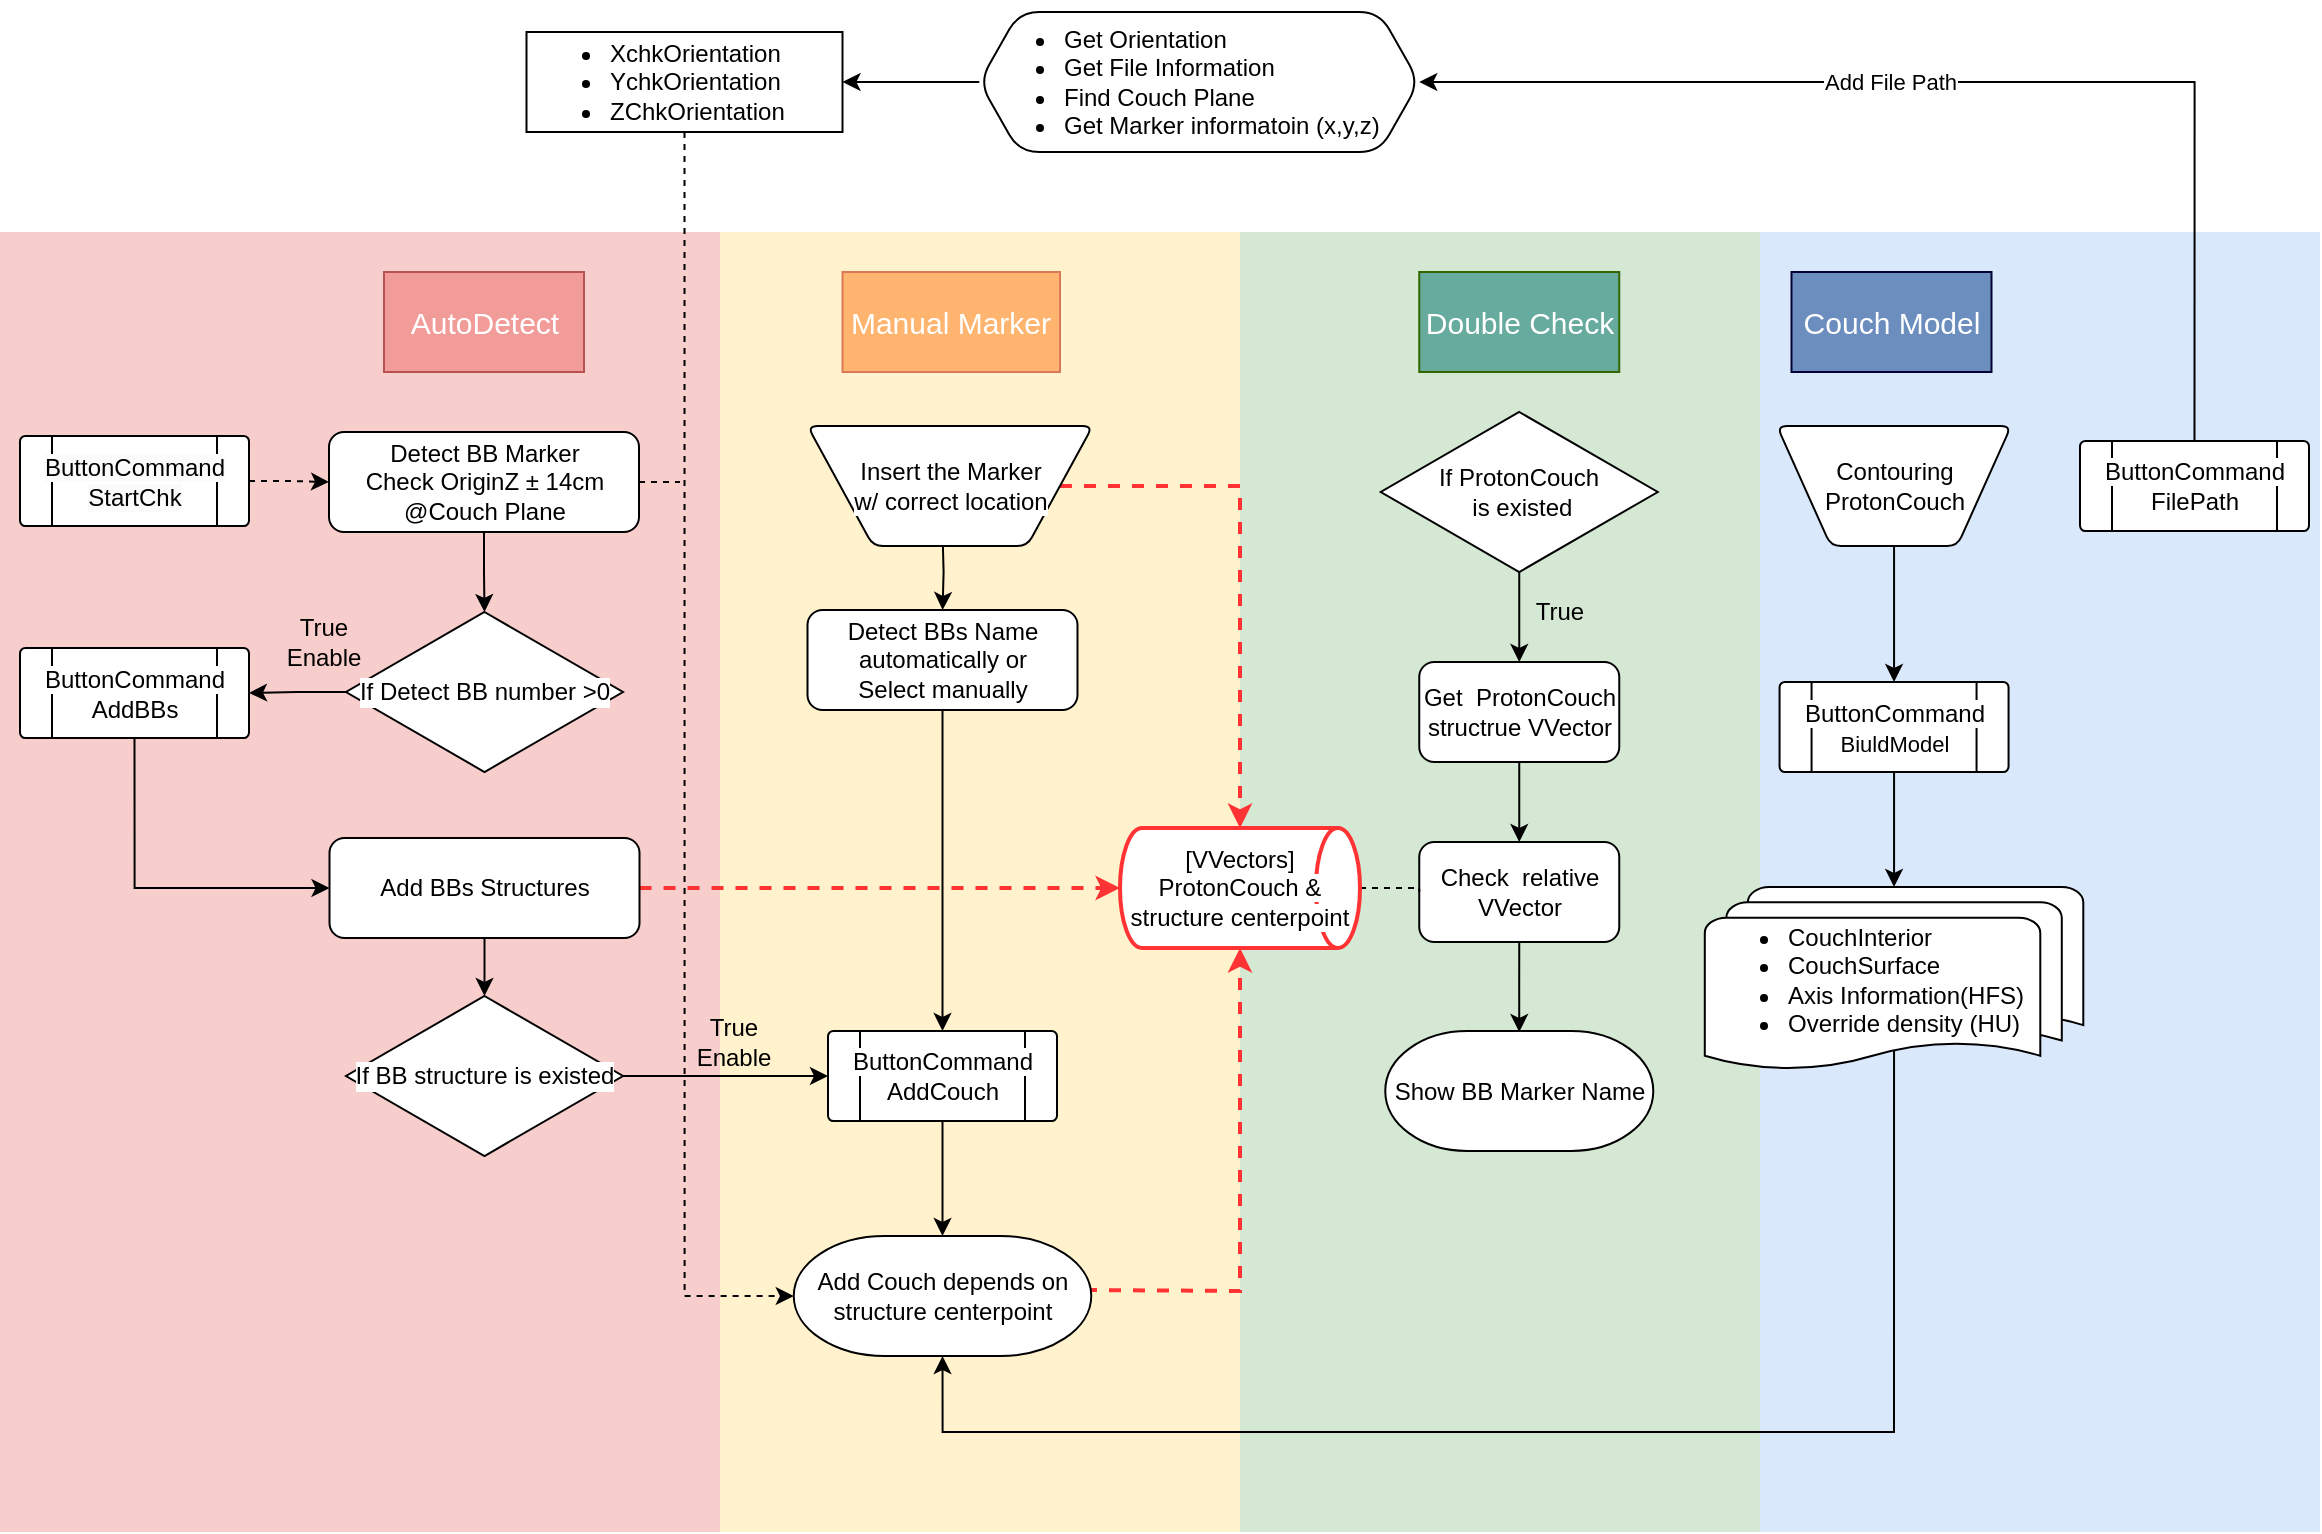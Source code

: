 <mxfile version="21.3.6" type="github">
  <diagram name="第 1 页" id="3PoZT99JLvgC_yYh0iIf">
    <mxGraphModel dx="1003" dy="1070" grid="1" gridSize="10" guides="1" tooltips="1" connect="1" arrows="1" fold="1" page="1" pageScale="1" pageWidth="1169" pageHeight="827" math="0" shadow="0">
      <root>
        <mxCell id="0" />
        <mxCell id="1" parent="0" />
        <mxCell id="DlJTijxT4euHkg5b0cn0-182" value="" style="rounded=0;whiteSpace=wrap;html=1;fillColor=#dae8fc;strokeColor=none;" vertex="1" parent="1">
          <mxGeometry x="880" y="160" width="280" height="650" as="geometry" />
        </mxCell>
        <mxCell id="DlJTijxT4euHkg5b0cn0-181" value="" style="rounded=0;whiteSpace=wrap;html=1;fillColor=#d5e8d4;strokeColor=none;" vertex="1" parent="1">
          <mxGeometry x="620" y="160" width="260" height="650" as="geometry" />
        </mxCell>
        <mxCell id="DlJTijxT4euHkg5b0cn0-180" value="" style="rounded=0;whiteSpace=wrap;html=1;fillColor=#fff2cc;strokeColor=none;" vertex="1" parent="1">
          <mxGeometry x="360" y="160" width="260" height="650" as="geometry" />
        </mxCell>
        <mxCell id="DlJTijxT4euHkg5b0cn0-176" value="" style="rounded=0;whiteSpace=wrap;html=1;fillColor=#f8cecc;strokeColor=none;" vertex="1" parent="1">
          <mxGeometry y="160" width="360" height="650" as="geometry" />
        </mxCell>
        <mxCell id="DlJTijxT4euHkg5b0cn0-192" style="edgeStyle=orthogonalEdgeStyle;rounded=0;orthogonalLoop=1;jettySize=auto;html=1;exitX=0;exitY=0.5;exitDx=0;exitDy=0;entryX=1;entryY=0.5;entryDx=0;entryDy=0;" edge="1" parent="1" source="UUtNP9MRQaCTh92hcmn--1" target="L71xMRWu8lyQpmZ8tHU4-4">
          <mxGeometry relative="1" as="geometry" />
        </mxCell>
        <mxCell id="UUtNP9MRQaCTh92hcmn--1" value="&lt;ul&gt;&lt;li&gt;Get Orientation&lt;/li&gt;&lt;li style=&quot;border-color: var(--border-color);&quot;&gt;Get File Information&lt;/li&gt;&lt;li&gt;Find Couch Plane&lt;/li&gt;&lt;li style=&quot;border-color: var(--border-color);&quot;&gt;Get Marker informatoin (x,y,z)&lt;/li&gt;&lt;/ul&gt;" style="shape=hexagon;perimeter=hexagonPerimeter2;whiteSpace=wrap;html=1;fixedSize=1;rounded=1;align=left;" parent="1" vertex="1">
          <mxGeometry x="489.63" y="50" width="220" height="70" as="geometry" />
        </mxCell>
        <mxCell id="UUtNP9MRQaCTh92hcmn--2" value="AutoDetect" style="rounded=0;html=1;fillColor=#F19C99;strokeColor=#b85450;fontColor=#FFFFFF;fontSize=15;" parent="1" vertex="1">
          <mxGeometry x="192" y="180" width="100" height="50" as="geometry" />
        </mxCell>
        <mxCell id="UUtNP9MRQaCTh92hcmn--3" value="&lt;font color=&quot;#ffffff&quot; style=&quot;font-size: 15px;&quot;&gt;Manual Marker&lt;/font&gt;" style="rounded=0;whiteSpace=wrap;html=1;fillColor=#FFB570;strokeColor=#da7858;" parent="1" vertex="1">
          <mxGeometry x="421.25" y="180" width="108.75" height="50" as="geometry" />
        </mxCell>
        <mxCell id="UUtNP9MRQaCTh92hcmn--4" value="&lt;font color=&quot;#ffffff&quot; style=&quot;font-size: 15px;&quot;&gt;Double Check&lt;/font&gt;" style="rounded=0;whiteSpace=wrap;html=1;fillColor=#67AB9F;strokeColor=#336600;" parent="1" vertex="1">
          <mxGeometry x="709.63" y="180" width="100" height="50" as="geometry" />
        </mxCell>
        <mxCell id="UUtNP9MRQaCTh92hcmn--5" value="&lt;font style=&quot;font-size: 15px;&quot; color=&quot;#ffffff&quot;&gt;Couch Model&lt;/font&gt;" style="rounded=0;whiteSpace=wrap;html=1;fillColor=#6C8EBF;strokeColor=#000033;" parent="1" vertex="1">
          <mxGeometry x="895.75" y="180" width="100" height="50" as="geometry" />
        </mxCell>
        <mxCell id="L71xMRWu8lyQpmZ8tHU4-6" style="edgeStyle=orthogonalEdgeStyle;rounded=0;orthogonalLoop=1;jettySize=auto;html=1;exitX=1;exitY=0.5;exitDx=0;exitDy=0;entryX=0;entryY=0.5;entryDx=0;entryDy=0;dashed=1;" parent="1" source="DlJTijxT4euHkg5b0cn0-157" target="L71xMRWu8lyQpmZ8tHU4-5" edge="1">
          <mxGeometry relative="1" as="geometry">
            <mxPoint x="142" y="285" as="sourcePoint" />
          </mxGeometry>
        </mxCell>
        <mxCell id="DlJTijxT4euHkg5b0cn0-193" style="edgeStyle=orthogonalEdgeStyle;rounded=0;orthogonalLoop=1;jettySize=auto;html=1;exitX=0.5;exitY=1;exitDx=0;exitDy=0;entryX=0;entryY=0.5;entryDx=0;entryDy=0;entryPerimeter=0;dashed=1;" edge="1" parent="1" source="L71xMRWu8lyQpmZ8tHU4-4" target="DlJTijxT4euHkg5b0cn0-186">
          <mxGeometry relative="1" as="geometry" />
        </mxCell>
        <mxCell id="L71xMRWu8lyQpmZ8tHU4-4" value="&lt;ul&gt;&lt;li&gt;XchkOrientation&lt;/li&gt;&lt;li&gt;YchkOrientation&lt;/li&gt;&lt;li&gt;ZChkOrientation&lt;/li&gt;&lt;/ul&gt;" style="rounded=0;whiteSpace=wrap;html=1;absoluteArcSize=1;arcSize=14;strokeWidth=1;align=left;" parent="1" vertex="1">
          <mxGeometry x="263.25" y="60" width="158" height="50" as="geometry" />
        </mxCell>
        <mxCell id="L71xMRWu8lyQpmZ8tHU4-14" style="edgeStyle=orthogonalEdgeStyle;rounded=0;orthogonalLoop=1;jettySize=auto;html=1;exitX=0.5;exitY=1;exitDx=0;exitDy=0;entryX=0.5;entryY=0;entryDx=0;entryDy=0;entryPerimeter=0;" parent="1" source="L71xMRWu8lyQpmZ8tHU4-5" target="L71xMRWu8lyQpmZ8tHU4-8" edge="1">
          <mxGeometry relative="1" as="geometry" />
        </mxCell>
        <mxCell id="DlJTijxT4euHkg5b0cn0-197" style="edgeStyle=orthogonalEdgeStyle;rounded=0;orthogonalLoop=1;jettySize=auto;html=1;exitX=1;exitY=0.5;exitDx=0;exitDy=0;endArrow=none;endFill=0;dashed=1;" edge="1" parent="1" source="L71xMRWu8lyQpmZ8tHU4-5">
          <mxGeometry relative="1" as="geometry">
            <mxPoint x="340" y="284.988" as="targetPoint" />
          </mxGeometry>
        </mxCell>
        <mxCell id="L71xMRWu8lyQpmZ8tHU4-5" value="Detect BB Marker&lt;br&gt;Check OriginZ&amp;nbsp;± 14cm &lt;br&gt;@Couch Plane" style="rounded=1;whiteSpace=wrap;html=1;" parent="1" vertex="1">
          <mxGeometry x="164.5" y="260" width="155" height="50" as="geometry" />
        </mxCell>
        <mxCell id="L71xMRWu8lyQpmZ8tHU4-28" style="edgeStyle=orthogonalEdgeStyle;rounded=0;orthogonalLoop=1;jettySize=auto;html=1;exitX=0.5;exitY=1;exitDx=0;exitDy=0;entryX=0.5;entryY=0;entryDx=0;entryDy=0;entryPerimeter=0;" parent="1" source="L71xMRWu8lyQpmZ8tHU4-7" target="L71xMRWu8lyQpmZ8tHU4-23" edge="1">
          <mxGeometry relative="1" as="geometry" />
        </mxCell>
        <mxCell id="DlJTijxT4euHkg5b0cn0-184" style="edgeStyle=orthogonalEdgeStyle;rounded=0;orthogonalLoop=1;jettySize=auto;html=1;exitX=1;exitY=0.5;exitDx=0;exitDy=0;entryX=0;entryY=0.5;entryDx=0;entryDy=0;dashed=1;entryPerimeter=0;strokeWidth=2;strokeColor=#FF3333;" edge="1" parent="1" source="L71xMRWu8lyQpmZ8tHU4-7" target="DlJTijxT4euHkg5b0cn0-187">
          <mxGeometry relative="1" as="geometry">
            <mxPoint x="560" y="488" as="targetPoint" />
          </mxGeometry>
        </mxCell>
        <mxCell id="L71xMRWu8lyQpmZ8tHU4-7" value="Add BBs Structures" style="rounded=1;whiteSpace=wrap;html=1;" parent="1" vertex="1">
          <mxGeometry x="164.75" y="463" width="155" height="50" as="geometry" />
        </mxCell>
        <mxCell id="L71xMRWu8lyQpmZ8tHU4-10" style="edgeStyle=orthogonalEdgeStyle;rounded=0;orthogonalLoop=1;jettySize=auto;html=1;exitX=0;exitY=0.5;exitDx=0;exitDy=0;exitPerimeter=0;entryX=1;entryY=0.5;entryDx=0;entryDy=0;" parent="1" source="L71xMRWu8lyQpmZ8tHU4-8" target="DlJTijxT4euHkg5b0cn0-158" edge="1">
          <mxGeometry relative="1" as="geometry">
            <mxPoint x="142" y="390" as="targetPoint" />
          </mxGeometry>
        </mxCell>
        <mxCell id="L71xMRWu8lyQpmZ8tHU4-8" value="If Detect BB number &amp;gt;0" style="strokeWidth=1;html=1;shape=mxgraph.flowchart.decision;whiteSpace=wrap;labelBackgroundColor=#FFFFFF;" parent="1" vertex="1">
          <mxGeometry x="173" y="350" width="138.5" height="80" as="geometry" />
        </mxCell>
        <mxCell id="L71xMRWu8lyQpmZ8tHU4-17" style="edgeStyle=orthogonalEdgeStyle;rounded=0;orthogonalLoop=1;jettySize=auto;html=1;exitX=0.5;exitY=1;exitDx=0;exitDy=0;entryX=0;entryY=0.5;entryDx=0;entryDy=0;" parent="1" source="DlJTijxT4euHkg5b0cn0-158" target="L71xMRWu8lyQpmZ8tHU4-7" edge="1">
          <mxGeometry relative="1" as="geometry">
            <mxPoint x="74.5" y="415" as="sourcePoint" />
          </mxGeometry>
        </mxCell>
        <mxCell id="L71xMRWu8lyQpmZ8tHU4-12" value="True&lt;br&gt;Enable" style="text;html=1;strokeColor=none;fillColor=none;align=center;verticalAlign=middle;whiteSpace=wrap;rounded=0;" parent="1" vertex="1">
          <mxGeometry x="132" y="350" width="60" height="30" as="geometry" />
        </mxCell>
        <mxCell id="L71xMRWu8lyQpmZ8tHU4-22" style="edgeStyle=orthogonalEdgeStyle;rounded=0;orthogonalLoop=1;jettySize=auto;html=1;exitX=1;exitY=0.5;exitDx=0;exitDy=0;exitPerimeter=0;entryX=0;entryY=0.5;entryDx=0;entryDy=0;" parent="1" source="L71xMRWu8lyQpmZ8tHU4-23" target="DlJTijxT4euHkg5b0cn0-159" edge="1">
          <mxGeometry relative="1" as="geometry">
            <mxPoint x="409.87" y="582" as="targetPoint" />
          </mxGeometry>
        </mxCell>
        <mxCell id="L71xMRWu8lyQpmZ8tHU4-23" value="If BB structure is existed" style="strokeWidth=1;html=1;shape=mxgraph.flowchart.decision;whiteSpace=wrap;labelBackgroundColor=#FFFFFF;" parent="1" vertex="1">
          <mxGeometry x="173" y="542" width="138.5" height="80" as="geometry" />
        </mxCell>
        <mxCell id="L71xMRWu8lyQpmZ8tHU4-24" style="edgeStyle=orthogonalEdgeStyle;rounded=0;orthogonalLoop=1;jettySize=auto;html=1;exitX=0.5;exitY=1;exitDx=0;exitDy=0;entryX=0.5;entryY=0;entryDx=0;entryDy=0;entryPerimeter=0;" parent="1" source="DlJTijxT4euHkg5b0cn0-159" target="DlJTijxT4euHkg5b0cn0-186" edge="1">
          <mxGeometry relative="1" as="geometry">
            <mxPoint x="471.25" y="606" as="sourcePoint" />
            <mxPoint x="471.25" y="654" as="targetPoint" />
          </mxGeometry>
        </mxCell>
        <mxCell id="L71xMRWu8lyQpmZ8tHU4-27" value="True&lt;br&gt;Enable" style="text;html=1;strokeColor=none;fillColor=none;align=center;verticalAlign=middle;whiteSpace=wrap;rounded=0;" parent="1" vertex="1">
          <mxGeometry x="336.88" y="550" width="60" height="30" as="geometry" />
        </mxCell>
        <mxCell id="DlJTijxT4euHkg5b0cn0-4" style="edgeStyle=orthogonalEdgeStyle;rounded=0;orthogonalLoop=1;jettySize=auto;html=1;exitX=0.5;exitY=1;exitDx=0;exitDy=0;" edge="1" parent="1" target="DlJTijxT4euHkg5b0cn0-3">
          <mxGeometry relative="1" as="geometry">
            <mxPoint x="471.25" y="309" as="sourcePoint" />
          </mxGeometry>
        </mxCell>
        <mxCell id="DlJTijxT4euHkg5b0cn0-6" style="edgeStyle=orthogonalEdgeStyle;rounded=0;orthogonalLoop=1;jettySize=auto;html=1;exitX=0.5;exitY=1;exitDx=0;exitDy=0;entryX=0.5;entryY=0;entryDx=0;entryDy=0;" edge="1" parent="1" source="DlJTijxT4euHkg5b0cn0-3" target="DlJTijxT4euHkg5b0cn0-159">
          <mxGeometry relative="1" as="geometry">
            <mxPoint x="471.25" y="564" as="targetPoint" />
          </mxGeometry>
        </mxCell>
        <mxCell id="DlJTijxT4euHkg5b0cn0-3" value="Detect BBs Name automatically or&lt;br&gt;Select manually" style="rounded=1;whiteSpace=wrap;html=1;" vertex="1" parent="1">
          <mxGeometry x="403.75" y="349" width="135" height="50" as="geometry" />
        </mxCell>
        <mxCell id="DlJTijxT4euHkg5b0cn0-151" style="edgeStyle=orthogonalEdgeStyle;rounded=0;orthogonalLoop=1;jettySize=auto;html=1;exitX=0.5;exitY=1;exitDx=0;exitDy=0;entryX=0.5;entryY=0;entryDx=0;entryDy=0;" edge="1" parent="1" source="DlJTijxT4euHkg5b0cn0-8" target="DlJTijxT4euHkg5b0cn0-10">
          <mxGeometry relative="1" as="geometry" />
        </mxCell>
        <mxCell id="DlJTijxT4euHkg5b0cn0-8" value="Get&amp;nbsp; ProtonCouch structrue VVector" style="rounded=1;whiteSpace=wrap;html=1;" vertex="1" parent="1">
          <mxGeometry x="709.63" y="375" width="100" height="50" as="geometry" />
        </mxCell>
        <mxCell id="DlJTijxT4euHkg5b0cn0-149" style="edgeStyle=orthogonalEdgeStyle;rounded=0;orthogonalLoop=1;jettySize=auto;html=1;exitX=0.5;exitY=1;exitDx=0;exitDy=0;exitPerimeter=0;entryX=0.5;entryY=0;entryDx=0;entryDy=0;" edge="1" parent="1" source="DlJTijxT4euHkg5b0cn0-9" target="DlJTijxT4euHkg5b0cn0-8">
          <mxGeometry relative="1" as="geometry" />
        </mxCell>
        <mxCell id="DlJTijxT4euHkg5b0cn0-9" value="If ProtonCouch&lt;br&gt;&amp;nbsp;is existed" style="strokeWidth=1;html=1;shape=mxgraph.flowchart.decision;whiteSpace=wrap;labelBackgroundColor=#FFFFFF;" vertex="1" parent="1">
          <mxGeometry x="690.38" y="250" width="138.5" height="80" as="geometry" />
        </mxCell>
        <mxCell id="DlJTijxT4euHkg5b0cn0-152" style="edgeStyle=orthogonalEdgeStyle;rounded=0;orthogonalLoop=1;jettySize=auto;html=1;exitX=0.5;exitY=1;exitDx=0;exitDy=0;entryX=0.5;entryY=0;entryDx=0;entryDy=0;" edge="1" parent="1" source="DlJTijxT4euHkg5b0cn0-10">
          <mxGeometry relative="1" as="geometry">
            <mxPoint x="759.63" y="560" as="targetPoint" />
          </mxGeometry>
        </mxCell>
        <mxCell id="DlJTijxT4euHkg5b0cn0-10" value="Check&amp;nbsp; relative VVector" style="rounded=1;whiteSpace=wrap;html=1;" vertex="1" parent="1">
          <mxGeometry x="709.63" y="465" width="100" height="50" as="geometry" />
        </mxCell>
        <mxCell id="DlJTijxT4euHkg5b0cn0-179" style="edgeStyle=orthogonalEdgeStyle;rounded=0;orthogonalLoop=1;jettySize=auto;html=1;entryX=0.5;entryY=1;entryDx=0;entryDy=0;entryPerimeter=0;dashed=1;strokeWidth=2;strokeColor=#FF3333;" edge="1" parent="1" target="DlJTijxT4euHkg5b0cn0-187">
          <mxGeometry relative="1" as="geometry">
            <mxPoint x="542.5" y="689" as="sourcePoint" />
            <mxPoint x="621.41" y="508.44" as="targetPoint" />
          </mxGeometry>
        </mxCell>
        <mxCell id="DlJTijxT4euHkg5b0cn0-148" style="edgeStyle=orthogonalEdgeStyle;rounded=0;orthogonalLoop=1;jettySize=auto;html=1;exitX=1;exitY=0.5;exitDx=0;exitDy=0;entryX=0;entryY=0.5;entryDx=0;entryDy=0;endArrow=none;endFill=0;dashed=1;exitPerimeter=0;" edge="1" parent="1" source="DlJTijxT4euHkg5b0cn0-187" target="DlJTijxT4euHkg5b0cn0-10">
          <mxGeometry relative="1" as="geometry">
            <mxPoint x="675.0" y="488" as="sourcePoint" />
          </mxGeometry>
        </mxCell>
        <mxCell id="DlJTijxT4euHkg5b0cn0-150" value="True" style="text;html=1;strokeColor=none;fillColor=none;align=center;verticalAlign=middle;whiteSpace=wrap;rounded=0;" vertex="1" parent="1">
          <mxGeometry x="749.63" y="335" width="60" height="30" as="geometry" />
        </mxCell>
        <mxCell id="DlJTijxT4euHkg5b0cn0-185" style="edgeStyle=orthogonalEdgeStyle;rounded=0;orthogonalLoop=1;jettySize=auto;html=1;exitX=1;exitY=0.5;exitDx=0;exitDy=0;entryX=0.5;entryY=0;entryDx=0;entryDy=0;entryPerimeter=0;dashed=1;strokeWidth=2;strokeColor=#FF3333;" edge="1" parent="1" source="DlJTijxT4euHkg5b0cn0-154" target="DlJTijxT4euHkg5b0cn0-187">
          <mxGeometry relative="1" as="geometry">
            <mxPoint x="621.87" y="469.8" as="targetPoint" />
          </mxGeometry>
        </mxCell>
        <mxCell id="DlJTijxT4euHkg5b0cn0-154" value="&lt;span style=&quot;background-color: rgb(255, 255, 255);&quot;&gt;Insert the Marker&lt;br style=&quot;border-color: var(--border-color);&quot;&gt;w/ correct location&lt;/span&gt;" style="verticalLabelPosition=middle;verticalAlign=middle;html=1;shape=trapezoid;perimeter=trapezoidPerimeter;whiteSpace=wrap;size=0.23;arcSize=10;flipV=1;labelPosition=center;align=center;rounded=1;" vertex="1" parent="1">
          <mxGeometry x="403.75" y="257" width="142.63" height="60" as="geometry" />
        </mxCell>
        <mxCell id="DlJTijxT4euHkg5b0cn0-157" value="&lt;div style=&quot;&quot;&gt;&lt;/div&gt;&lt;span style=&quot;border-color: var(--border-color); color: rgb(0, 0, 0); font-family: Helvetica; font-size: 12px; font-style: normal; font-variant-ligatures: normal; font-variant-caps: normal; font-weight: 400; letter-spacing: normal; orphans: 2; text-align: center; text-indent: 0px; text-transform: none; widows: 2; word-spacing: 0px; -webkit-text-stroke-width: 0px; text-decoration-thickness: initial; text-decoration-style: initial; text-decoration-color: initial; background-color: rgb(251, 251, 251); float: none; display: inline !important;&quot;&gt;ButtonCommand&lt;/span&gt;&lt;br style=&quot;border-color: var(--border-color); color: rgb(0, 0, 0); font-family: Helvetica; font-size: 12px; font-style: normal; font-variant-ligatures: normal; font-variant-caps: normal; font-weight: 400; letter-spacing: normal; orphans: 2; text-align: center; text-indent: 0px; text-transform: none; widows: 2; word-spacing: 0px; -webkit-text-stroke-width: 0px; text-decoration-thickness: initial; text-decoration-style: initial; text-decoration-color: initial; background-color: rgb(251, 251, 251);&quot;&gt;&lt;span style=&quot;border-color: var(--border-color); color: rgb(0, 0, 0); font-family: Helvetica; font-size: 12px; font-style: normal; font-variant-ligatures: normal; font-variant-caps: normal; font-weight: 400; letter-spacing: normal; orphans: 2; text-align: center; text-indent: 0px; text-transform: none; widows: 2; word-spacing: 0px; -webkit-text-stroke-width: 0px; text-decoration-thickness: initial; text-decoration-style: initial; text-decoration-color: initial; background-color: rgb(251, 251, 251); float: none; display: inline !important;&quot;&gt;StartChk&lt;/span&gt;" style="verticalLabelPosition=middle;verticalAlign=middle;html=1;shape=process;whiteSpace=wrap;rounded=1;size=0.14;arcSize=6;horizontal=1;labelPosition=center;align=center;" vertex="1" parent="1">
          <mxGeometry x="10" y="262" width="114.5" height="45" as="geometry" />
        </mxCell>
        <mxCell id="DlJTijxT4euHkg5b0cn0-158" value="&lt;div style=&quot;&quot;&gt;&lt;/div&gt;&lt;span style=&quot;background-color: rgb(255, 255, 255);&quot;&gt;ButtonCommand&lt;br style=&quot;border-color: var(--border-color);&quot;&gt;AddBBs&lt;/span&gt;" style="verticalLabelPosition=middle;verticalAlign=middle;html=1;shape=process;whiteSpace=wrap;rounded=1;size=0.14;arcSize=6;horizontal=1;labelPosition=center;align=center;" vertex="1" parent="1">
          <mxGeometry x="10" y="368" width="114.5" height="45" as="geometry" />
        </mxCell>
        <mxCell id="DlJTijxT4euHkg5b0cn0-159" value="&lt;span style=&quot;background-color: rgb(255, 255, 255);&quot;&gt;ButtonCommand&lt;br style=&quot;border-color: var(--border-color);&quot;&gt;AddCouch&lt;/span&gt;&lt;div style=&quot;&quot;&gt;&lt;/div&gt;" style="verticalLabelPosition=middle;verticalAlign=middle;html=1;shape=process;whiteSpace=wrap;rounded=1;size=0.14;arcSize=6;horizontal=1;labelPosition=center;align=center;" vertex="1" parent="1">
          <mxGeometry x="414" y="559.5" width="114.5" height="45" as="geometry" />
        </mxCell>
        <mxCell id="DlJTijxT4euHkg5b0cn0-175" style="edgeStyle=orthogonalEdgeStyle;rounded=0;orthogonalLoop=1;jettySize=auto;html=1;exitX=0.5;exitY=0.88;exitDx=0;exitDy=0;exitPerimeter=0;entryX=0.5;entryY=1;entryDx=0;entryDy=0;entryPerimeter=0;" edge="1" parent="1" source="DlJTijxT4euHkg5b0cn0-160" target="DlJTijxT4euHkg5b0cn0-186">
          <mxGeometry relative="1" as="geometry">
            <mxPoint x="471.25" y="719" as="targetPoint" />
            <Array as="points">
              <mxPoint x="947" y="760" />
              <mxPoint x="471" y="760" />
            </Array>
          </mxGeometry>
        </mxCell>
        <mxCell id="DlJTijxT4euHkg5b0cn0-160" value="&lt;ul&gt;&lt;li&gt;&lt;span style=&quot;background-color: rgb(255, 255, 255);&quot;&gt;CouchInterior&lt;/span&gt;&lt;/li&gt;&lt;li&gt;&lt;span style=&quot;background-color: rgb(255, 255, 255);&quot;&gt;CouchSurface&lt;/span&gt;&lt;/li&gt;&lt;li&gt;&lt;span style=&quot;background-color: rgb(255, 255, 255);&quot;&gt;Axis Information(HFS)&lt;/span&gt;&lt;/li&gt;&lt;li&gt;&lt;span style=&quot;background-color: rgb(255, 255, 255);&quot;&gt;Override density (HU)&lt;/span&gt;&lt;/li&gt;&lt;/ul&gt;" style="strokeWidth=1;html=1;shape=mxgraph.flowchart.multi-document;whiteSpace=wrap;align=left;" vertex="1" parent="1">
          <mxGeometry x="852.4" y="487.5" width="189.25" height="92.5" as="geometry" />
        </mxCell>
        <mxCell id="DlJTijxT4euHkg5b0cn0-189" style="edgeStyle=orthogonalEdgeStyle;rounded=0;orthogonalLoop=1;jettySize=auto;html=1;exitX=0.5;exitY=0;exitDx=0;exitDy=0;entryX=1;entryY=0.5;entryDx=0;entryDy=0;" edge="1" parent="1" source="DlJTijxT4euHkg5b0cn0-162" target="UUtNP9MRQaCTh92hcmn--1">
          <mxGeometry relative="1" as="geometry">
            <mxPoint x="710" y="105" as="targetPoint" />
          </mxGeometry>
        </mxCell>
        <mxCell id="DlJTijxT4euHkg5b0cn0-191" value="Add File Path" style="edgeLabel;html=1;align=center;verticalAlign=middle;resizable=0;points=[];" vertex="1" connectable="0" parent="DlJTijxT4euHkg5b0cn0-189">
          <mxGeometry x="0.171" relative="1" as="geometry">
            <mxPoint as="offset" />
          </mxGeometry>
        </mxCell>
        <mxCell id="DlJTijxT4euHkg5b0cn0-162" value="&lt;span style=&quot;background-color: rgb(255, 255, 255);&quot;&gt;ButtonCommand&lt;br style=&quot;border-color: var(--border-color);&quot;&gt;FilePath&lt;/span&gt;&lt;div style=&quot;&quot;&gt;&lt;/div&gt;" style="verticalLabelPosition=middle;verticalAlign=middle;html=1;shape=process;whiteSpace=wrap;rounded=1;size=0.14;arcSize=6;horizontal=1;labelPosition=center;align=center;" vertex="1" parent="1">
          <mxGeometry x="1040" y="264.5" width="114.5" height="45" as="geometry" />
        </mxCell>
        <mxCell id="DlJTijxT4euHkg5b0cn0-173" style="edgeStyle=orthogonalEdgeStyle;rounded=0;orthogonalLoop=1;jettySize=auto;html=1;exitX=0.5;exitY=1;exitDx=0;exitDy=0;entryX=0.5;entryY=0;entryDx=0;entryDy=0;" edge="1" parent="1" source="DlJTijxT4euHkg5b0cn0-161" target="DlJTijxT4euHkg5b0cn0-171">
          <mxGeometry relative="1" as="geometry" />
        </mxCell>
        <mxCell id="DlJTijxT4euHkg5b0cn0-161" value="&lt;span style=&quot;background-color: rgb(255, 255, 255);&quot;&gt;Contouring &lt;br&gt;ProtonCouch&lt;/span&gt;" style="verticalLabelPosition=middle;verticalAlign=middle;html=1;shape=trapezoid;perimeter=trapezoidPerimeter;whiteSpace=wrap;size=0.23;arcSize=10;flipV=1;labelPosition=center;align=center;rounded=1;" vertex="1" parent="1">
          <mxGeometry x="888.5" y="257" width="117.06" height="60" as="geometry" />
        </mxCell>
        <mxCell id="DlJTijxT4euHkg5b0cn0-174" style="edgeStyle=orthogonalEdgeStyle;rounded=0;orthogonalLoop=1;jettySize=auto;html=1;exitX=0.5;exitY=1;exitDx=0;exitDy=0;entryX=0.5;entryY=0;entryDx=0;entryDy=0;entryPerimeter=0;" edge="1" parent="1" source="DlJTijxT4euHkg5b0cn0-171" target="DlJTijxT4euHkg5b0cn0-160">
          <mxGeometry relative="1" as="geometry">
            <mxPoint x="945.736" y="490" as="targetPoint" />
          </mxGeometry>
        </mxCell>
        <mxCell id="DlJTijxT4euHkg5b0cn0-171" value="&lt;span style=&quot;background-color: rgb(255, 255, 255);&quot;&gt;ButtonCommand&lt;br style=&quot;border-color: var(--border-color);&quot;&gt;&lt;span style=&quot;font-size: 11px;&quot;&gt;Biuld&lt;/span&gt;&lt;span style=&quot;font-size: 11px;&quot;&gt;Model&lt;/span&gt;&lt;br&gt;&lt;/span&gt;&lt;div style=&quot;&quot;&gt;&lt;/div&gt;" style="verticalLabelPosition=middle;verticalAlign=middle;html=1;shape=process;whiteSpace=wrap;rounded=1;size=0.14;arcSize=6;horizontal=1;labelPosition=center;align=center;" vertex="1" parent="1">
          <mxGeometry x="889.78" y="385" width="114.5" height="45" as="geometry" />
        </mxCell>
        <mxCell id="DlJTijxT4euHkg5b0cn0-186" value="Add Couch depends on&lt;br style=&quot;border-color: var(--border-color);&quot;&gt;structure centerpoint" style="strokeWidth=1;html=1;shape=mxgraph.flowchart.terminator;whiteSpace=wrap;" vertex="1" parent="1">
          <mxGeometry x="396.88" y="662" width="148.75" height="60" as="geometry" />
        </mxCell>
        <mxCell id="DlJTijxT4euHkg5b0cn0-187" value="&lt;span style=&quot;background-color: rgb(255, 255, 255);&quot;&gt;[VVectors]&lt;br&gt;ProtonCouch &amp;amp; structure centerpoint&lt;/span&gt;" style="strokeWidth=2;html=1;shape=mxgraph.flowchart.direct_data;whiteSpace=wrap;strokeColor=#FF3333;" vertex="1" parent="1">
          <mxGeometry x="560" y="458" width="120" height="60" as="geometry" />
        </mxCell>
        <mxCell id="DlJTijxT4euHkg5b0cn0-188" value="Show BB Marker Name" style="strokeWidth=1;html=1;shape=mxgraph.flowchart.terminator;whiteSpace=wrap;" vertex="1" parent="1">
          <mxGeometry x="692.63" y="559.5" width="134.01" height="60" as="geometry" />
        </mxCell>
      </root>
    </mxGraphModel>
  </diagram>
</mxfile>
